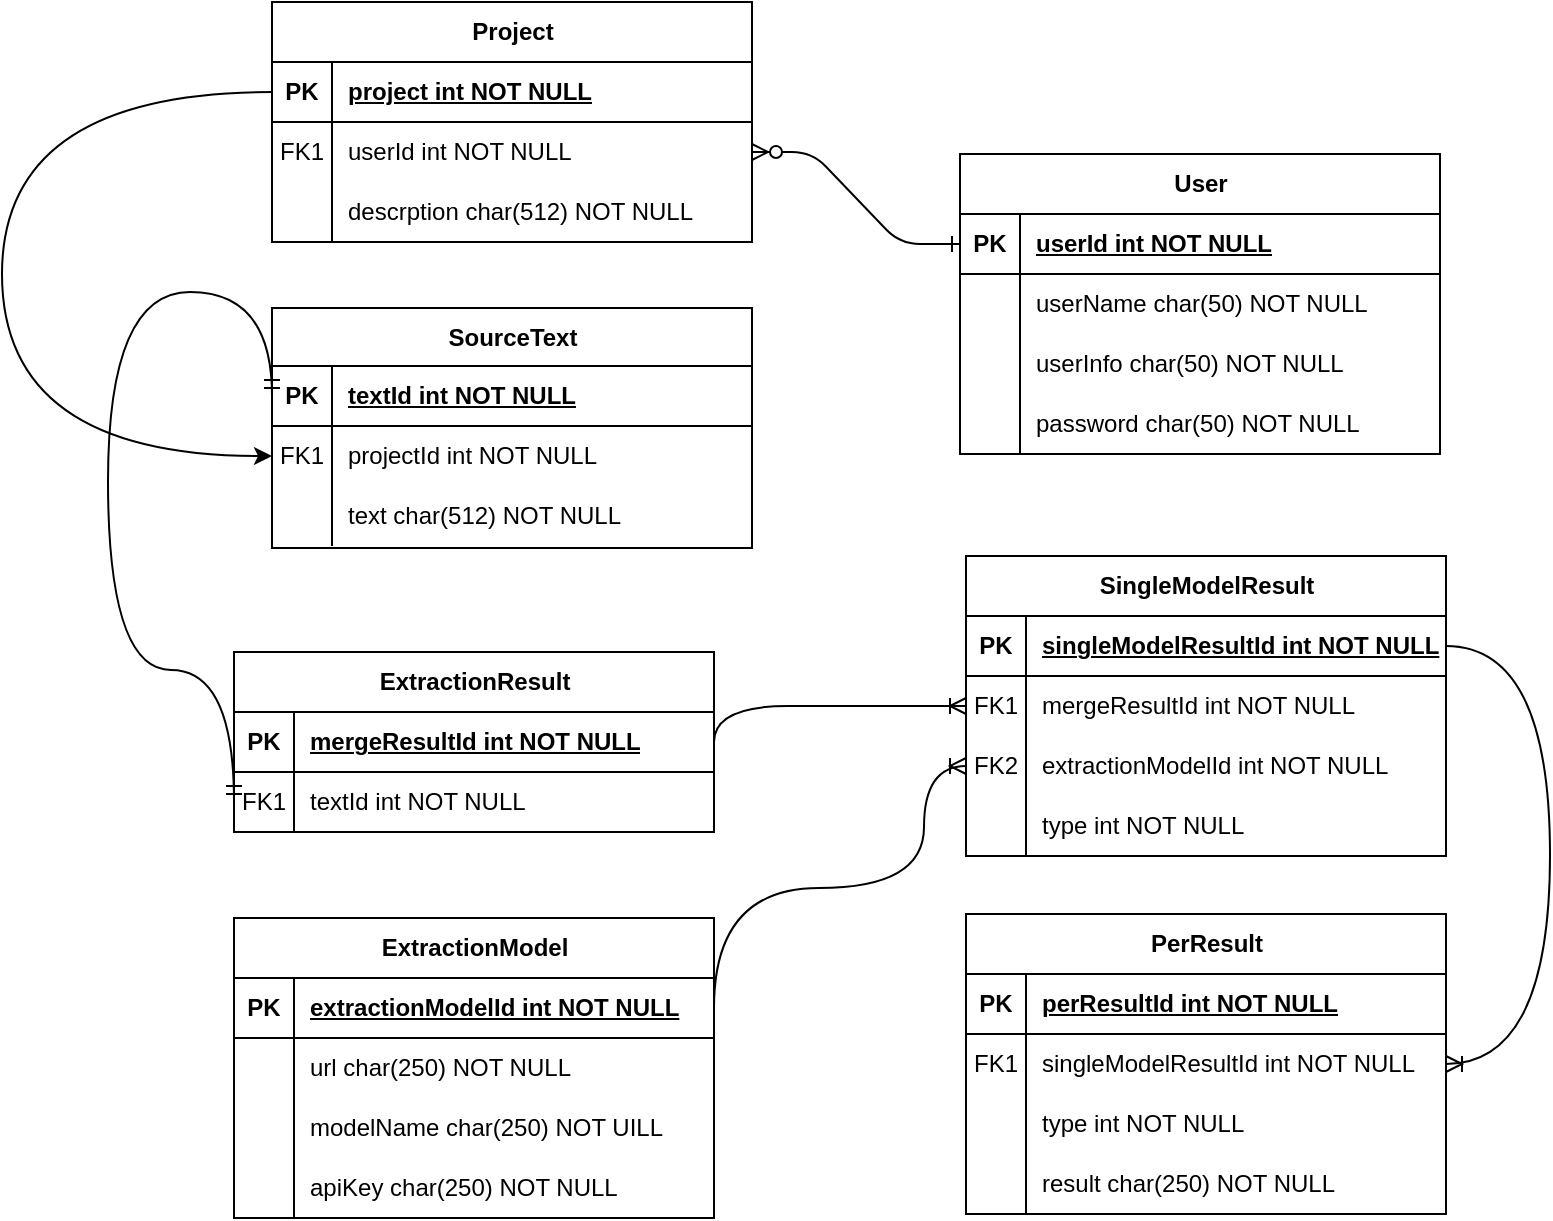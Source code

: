 <mxfile version="24.2.0" type="github">
  <diagram id="R2lEEEUBdFMjLlhIrx00" name="Page-1">
    <mxGraphModel dx="954" dy="240" grid="0" gridSize="10" guides="1" tooltips="1" connect="1" arrows="1" fold="1" page="0" pageScale="1" pageWidth="850" pageHeight="1100" math="0" shadow="0" extFonts="Permanent Marker^https://fonts.googleapis.com/css?family=Permanent+Marker">
      <root>
        <mxCell id="0" />
        <mxCell id="1" parent="0" />
        <mxCell id="FPrYflJ5EFvJqiZccxG8-12" value="User" style="shape=table;startSize=30;container=1;collapsible=1;childLayout=tableLayout;fixedRows=1;rowLines=0;fontStyle=1;align=center;resizeLast=1;html=1;" parent="1" vertex="1">
          <mxGeometry x="557" y="519" width="240" height="150" as="geometry">
            <mxRectangle x="260" y="420" width="70" height="30" as="alternateBounds" />
          </mxGeometry>
        </mxCell>
        <mxCell id="FPrYflJ5EFvJqiZccxG8-13" value="" style="shape=tableRow;horizontal=0;startSize=0;swimlaneHead=0;swimlaneBody=0;fillColor=none;collapsible=0;dropTarget=0;points=[[0,0.5],[1,0.5]];portConstraint=eastwest;top=0;left=0;right=0;bottom=1;" parent="FPrYflJ5EFvJqiZccxG8-12" vertex="1">
          <mxGeometry y="30" width="240" height="30" as="geometry" />
        </mxCell>
        <mxCell id="FPrYflJ5EFvJqiZccxG8-14" value="PK" style="shape=partialRectangle;connectable=0;fillColor=none;top=0;left=0;bottom=0;right=0;fontStyle=1;overflow=hidden;whiteSpace=wrap;html=1;" parent="FPrYflJ5EFvJqiZccxG8-13" vertex="1">
          <mxGeometry width="30" height="30" as="geometry">
            <mxRectangle width="30" height="30" as="alternateBounds" />
          </mxGeometry>
        </mxCell>
        <mxCell id="FPrYflJ5EFvJqiZccxG8-15" value="userId int NOT NULL" style="shape=partialRectangle;connectable=0;fillColor=none;top=0;left=0;bottom=0;right=0;align=left;spacingLeft=6;fontStyle=5;overflow=hidden;whiteSpace=wrap;html=1;" parent="FPrYflJ5EFvJqiZccxG8-13" vertex="1">
          <mxGeometry x="30" width="210" height="30" as="geometry">
            <mxRectangle width="210" height="30" as="alternateBounds" />
          </mxGeometry>
        </mxCell>
        <mxCell id="FPrYflJ5EFvJqiZccxG8-16" value="" style="shape=tableRow;horizontal=0;startSize=0;swimlaneHead=0;swimlaneBody=0;fillColor=none;collapsible=0;dropTarget=0;points=[[0,0.5],[1,0.5]];portConstraint=eastwest;top=0;left=0;right=0;bottom=0;" parent="FPrYflJ5EFvJqiZccxG8-12" vertex="1">
          <mxGeometry y="60" width="240" height="30" as="geometry" />
        </mxCell>
        <mxCell id="FPrYflJ5EFvJqiZccxG8-17" value="" style="shape=partialRectangle;connectable=0;fillColor=none;top=0;left=0;bottom=0;right=0;editable=1;overflow=hidden;whiteSpace=wrap;html=1;" parent="FPrYflJ5EFvJqiZccxG8-16" vertex="1">
          <mxGeometry width="30" height="30" as="geometry">
            <mxRectangle width="30" height="30" as="alternateBounds" />
          </mxGeometry>
        </mxCell>
        <mxCell id="FPrYflJ5EFvJqiZccxG8-18" value="userName char(50) NOT NULL" style="shape=partialRectangle;connectable=0;fillColor=none;top=0;left=0;bottom=0;right=0;align=left;spacingLeft=6;overflow=hidden;whiteSpace=wrap;html=1;" parent="FPrYflJ5EFvJqiZccxG8-16" vertex="1">
          <mxGeometry x="30" width="210" height="30" as="geometry">
            <mxRectangle width="210" height="30" as="alternateBounds" />
          </mxGeometry>
        </mxCell>
        <mxCell id="FPrYflJ5EFvJqiZccxG8-19" value="" style="shape=tableRow;horizontal=0;startSize=0;swimlaneHead=0;swimlaneBody=0;fillColor=none;collapsible=0;dropTarget=0;points=[[0,0.5],[1,0.5]];portConstraint=eastwest;top=0;left=0;right=0;bottom=0;" parent="FPrYflJ5EFvJqiZccxG8-12" vertex="1">
          <mxGeometry y="90" width="240" height="30" as="geometry" />
        </mxCell>
        <mxCell id="FPrYflJ5EFvJqiZccxG8-20" value="" style="shape=partialRectangle;connectable=0;fillColor=none;top=0;left=0;bottom=0;right=0;editable=1;overflow=hidden;whiteSpace=wrap;html=1;" parent="FPrYflJ5EFvJqiZccxG8-19" vertex="1">
          <mxGeometry width="30" height="30" as="geometry">
            <mxRectangle width="30" height="30" as="alternateBounds" />
          </mxGeometry>
        </mxCell>
        <mxCell id="FPrYflJ5EFvJqiZccxG8-21" value="userInfo char(50) NOT NULL" style="shape=partialRectangle;connectable=0;fillColor=none;top=0;left=0;bottom=0;right=0;align=left;spacingLeft=6;overflow=hidden;whiteSpace=wrap;html=1;" parent="FPrYflJ5EFvJqiZccxG8-19" vertex="1">
          <mxGeometry x="30" width="210" height="30" as="geometry">
            <mxRectangle width="210" height="30" as="alternateBounds" />
          </mxGeometry>
        </mxCell>
        <mxCell id="FPrYflJ5EFvJqiZccxG8-22" value="" style="shape=tableRow;horizontal=0;startSize=0;swimlaneHead=0;swimlaneBody=0;fillColor=none;collapsible=0;dropTarget=0;points=[[0,0.5],[1,0.5]];portConstraint=eastwest;top=0;left=0;right=0;bottom=0;" parent="FPrYflJ5EFvJqiZccxG8-12" vertex="1">
          <mxGeometry y="120" width="240" height="30" as="geometry" />
        </mxCell>
        <mxCell id="FPrYflJ5EFvJqiZccxG8-23" value="&lt;div&gt;&lt;br/&gt;&lt;/div&gt;" style="shape=partialRectangle;connectable=0;fillColor=none;top=0;left=0;bottom=0;right=0;editable=1;overflow=hidden;whiteSpace=wrap;html=1;" parent="FPrYflJ5EFvJqiZccxG8-22" vertex="1">
          <mxGeometry width="30" height="30" as="geometry">
            <mxRectangle width="30" height="30" as="alternateBounds" />
          </mxGeometry>
        </mxCell>
        <mxCell id="FPrYflJ5EFvJqiZccxG8-24" value="password char(50) NOT NULL" style="shape=partialRectangle;connectable=0;fillColor=none;top=0;left=0;bottom=0;right=0;align=left;spacingLeft=6;overflow=hidden;whiteSpace=wrap;html=1;" parent="FPrYflJ5EFvJqiZccxG8-22" vertex="1">
          <mxGeometry x="30" width="210" height="30" as="geometry">
            <mxRectangle width="210" height="30" as="alternateBounds" />
          </mxGeometry>
        </mxCell>
        <mxCell id="FPrYflJ5EFvJqiZccxG8-32" value="SourceText" style="shape=table;startSize=29;container=1;collapsible=1;childLayout=tableLayout;fixedRows=1;rowLines=0;fontStyle=1;align=center;resizeLast=1;html=1;" parent="1" vertex="1">
          <mxGeometry x="213" y="596" width="240" height="120" as="geometry">
            <mxRectangle x="260" y="420" width="70" height="30" as="alternateBounds" />
          </mxGeometry>
        </mxCell>
        <mxCell id="FPrYflJ5EFvJqiZccxG8-33" value="" style="shape=tableRow;horizontal=0;startSize=0;swimlaneHead=0;swimlaneBody=0;fillColor=none;collapsible=0;dropTarget=0;points=[[0,0.5],[1,0.5]];portConstraint=eastwest;top=0;left=0;right=0;bottom=1;" parent="FPrYflJ5EFvJqiZccxG8-32" vertex="1">
          <mxGeometry y="29" width="240" height="30" as="geometry" />
        </mxCell>
        <mxCell id="FPrYflJ5EFvJqiZccxG8-34" value="PK" style="shape=partialRectangle;connectable=0;fillColor=none;top=0;left=0;bottom=0;right=0;fontStyle=1;overflow=hidden;whiteSpace=wrap;html=1;" parent="FPrYflJ5EFvJqiZccxG8-33" vertex="1">
          <mxGeometry width="30" height="30" as="geometry">
            <mxRectangle width="30" height="30" as="alternateBounds" />
          </mxGeometry>
        </mxCell>
        <mxCell id="FPrYflJ5EFvJqiZccxG8-35" value="textId int NOT NULL" style="shape=partialRectangle;connectable=0;fillColor=none;top=0;left=0;bottom=0;right=0;align=left;spacingLeft=6;fontStyle=5;overflow=hidden;whiteSpace=wrap;html=1;" parent="FPrYflJ5EFvJqiZccxG8-33" vertex="1">
          <mxGeometry x="30" width="210" height="30" as="geometry">
            <mxRectangle width="210" height="30" as="alternateBounds" />
          </mxGeometry>
        </mxCell>
        <mxCell id="FPrYflJ5EFvJqiZccxG8-36" value="" style="shape=tableRow;horizontal=0;startSize=0;swimlaneHead=0;swimlaneBody=0;fillColor=none;collapsible=0;dropTarget=0;points=[[0,0.5],[1,0.5]];portConstraint=eastwest;top=0;left=0;right=0;bottom=0;" parent="FPrYflJ5EFvJqiZccxG8-32" vertex="1">
          <mxGeometry y="59" width="240" height="30" as="geometry" />
        </mxCell>
        <mxCell id="FPrYflJ5EFvJqiZccxG8-37" value="FK1" style="shape=partialRectangle;connectable=0;fillColor=none;top=0;left=0;bottom=0;right=0;editable=1;overflow=hidden;whiteSpace=wrap;html=1;" parent="FPrYflJ5EFvJqiZccxG8-36" vertex="1">
          <mxGeometry width="30" height="30" as="geometry">
            <mxRectangle width="30" height="30" as="alternateBounds" />
          </mxGeometry>
        </mxCell>
        <mxCell id="FPrYflJ5EFvJqiZccxG8-38" value="projectId int NOT NULL" style="shape=partialRectangle;connectable=0;fillColor=none;top=0;left=0;bottom=0;right=0;align=left;spacingLeft=6;overflow=hidden;whiteSpace=wrap;html=1;" parent="FPrYflJ5EFvJqiZccxG8-36" vertex="1">
          <mxGeometry x="30" width="210" height="30" as="geometry">
            <mxRectangle width="210" height="30" as="alternateBounds" />
          </mxGeometry>
        </mxCell>
        <mxCell id="FPrYflJ5EFvJqiZccxG8-39" value="" style="shape=tableRow;horizontal=0;startSize=0;swimlaneHead=0;swimlaneBody=0;fillColor=none;collapsible=0;dropTarget=0;points=[[0,0.5],[1,0.5]];portConstraint=eastwest;top=0;left=0;right=0;bottom=0;" parent="FPrYflJ5EFvJqiZccxG8-32" vertex="1">
          <mxGeometry y="89" width="240" height="30" as="geometry" />
        </mxCell>
        <mxCell id="FPrYflJ5EFvJqiZccxG8-40" value="" style="shape=partialRectangle;connectable=0;fillColor=none;top=0;left=0;bottom=0;right=0;editable=1;overflow=hidden;whiteSpace=wrap;html=1;" parent="FPrYflJ5EFvJqiZccxG8-39" vertex="1">
          <mxGeometry width="30" height="30" as="geometry">
            <mxRectangle width="30" height="30" as="alternateBounds" />
          </mxGeometry>
        </mxCell>
        <mxCell id="FPrYflJ5EFvJqiZccxG8-41" value="text char(512) NOT NULL" style="shape=partialRectangle;connectable=0;fillColor=none;top=0;left=0;bottom=0;right=0;align=left;spacingLeft=6;overflow=hidden;whiteSpace=wrap;html=1;" parent="FPrYflJ5EFvJqiZccxG8-39" vertex="1">
          <mxGeometry x="30" width="210" height="30" as="geometry">
            <mxRectangle width="210" height="30" as="alternateBounds" />
          </mxGeometry>
        </mxCell>
        <mxCell id="FPrYflJ5EFvJqiZccxG8-45" value="ExtractionResult" style="shape=table;startSize=30;container=1;collapsible=1;childLayout=tableLayout;fixedRows=1;rowLines=0;fontStyle=1;align=center;resizeLast=1;html=1;" parent="1" vertex="1">
          <mxGeometry x="194" y="768" width="240" height="90" as="geometry">
            <mxRectangle x="260" y="420" width="70" height="30" as="alternateBounds" />
          </mxGeometry>
        </mxCell>
        <mxCell id="FPrYflJ5EFvJqiZccxG8-46" value="" style="shape=tableRow;horizontal=0;startSize=0;swimlaneHead=0;swimlaneBody=0;fillColor=none;collapsible=0;dropTarget=0;points=[[0,0.5],[1,0.5]];portConstraint=eastwest;top=0;left=0;right=0;bottom=1;" parent="FPrYflJ5EFvJqiZccxG8-45" vertex="1">
          <mxGeometry y="30" width="240" height="30" as="geometry" />
        </mxCell>
        <mxCell id="FPrYflJ5EFvJqiZccxG8-47" value="PK" style="shape=partialRectangle;connectable=0;fillColor=none;top=0;left=0;bottom=0;right=0;fontStyle=1;overflow=hidden;whiteSpace=wrap;html=1;" parent="FPrYflJ5EFvJqiZccxG8-46" vertex="1">
          <mxGeometry width="30" height="30" as="geometry">
            <mxRectangle width="30" height="30" as="alternateBounds" />
          </mxGeometry>
        </mxCell>
        <mxCell id="FPrYflJ5EFvJqiZccxG8-48" value="mergeResultId int NOT NULL" style="shape=partialRectangle;connectable=0;fillColor=none;top=0;left=0;bottom=0;right=0;align=left;spacingLeft=6;fontStyle=5;overflow=hidden;whiteSpace=wrap;html=1;" parent="FPrYflJ5EFvJqiZccxG8-46" vertex="1">
          <mxGeometry x="30" width="210" height="30" as="geometry">
            <mxRectangle width="210" height="30" as="alternateBounds" />
          </mxGeometry>
        </mxCell>
        <mxCell id="FPrYflJ5EFvJqiZccxG8-49" value="" style="shape=tableRow;horizontal=0;startSize=0;swimlaneHead=0;swimlaneBody=0;fillColor=none;collapsible=0;dropTarget=0;points=[[0,0.5],[1,0.5]];portConstraint=eastwest;top=0;left=0;right=0;bottom=0;" parent="FPrYflJ5EFvJqiZccxG8-45" vertex="1">
          <mxGeometry y="60" width="240" height="30" as="geometry" />
        </mxCell>
        <mxCell id="FPrYflJ5EFvJqiZccxG8-50" value="FK1" style="shape=partialRectangle;connectable=0;fillColor=none;top=0;left=0;bottom=0;right=0;editable=1;overflow=hidden;whiteSpace=wrap;html=1;" parent="FPrYflJ5EFvJqiZccxG8-49" vertex="1">
          <mxGeometry width="30" height="30" as="geometry">
            <mxRectangle width="30" height="30" as="alternateBounds" />
          </mxGeometry>
        </mxCell>
        <mxCell id="FPrYflJ5EFvJqiZccxG8-51" value="textId int NOT NULL" style="shape=partialRectangle;connectable=0;fillColor=none;top=0;left=0;bottom=0;right=0;align=left;spacingLeft=6;overflow=hidden;whiteSpace=wrap;html=1;" parent="FPrYflJ5EFvJqiZccxG8-49" vertex="1">
          <mxGeometry x="30" width="210" height="30" as="geometry">
            <mxRectangle width="210" height="30" as="alternateBounds" />
          </mxGeometry>
        </mxCell>
        <mxCell id="FPrYflJ5EFvJqiZccxG8-55" value="SingleModelResult" style="shape=table;startSize=30;container=1;collapsible=1;childLayout=tableLayout;fixedRows=1;rowLines=0;fontStyle=1;align=center;resizeLast=1;html=1;" parent="1" vertex="1">
          <mxGeometry x="560" y="720" width="240" height="150" as="geometry">
            <mxRectangle x="260" y="420" width="70" height="30" as="alternateBounds" />
          </mxGeometry>
        </mxCell>
        <mxCell id="FPrYflJ5EFvJqiZccxG8-56" value="" style="shape=tableRow;horizontal=0;startSize=0;swimlaneHead=0;swimlaneBody=0;fillColor=none;collapsible=0;dropTarget=0;points=[[0,0.5],[1,0.5]];portConstraint=eastwest;top=0;left=0;right=0;bottom=1;" parent="FPrYflJ5EFvJqiZccxG8-55" vertex="1">
          <mxGeometry y="30" width="240" height="30" as="geometry" />
        </mxCell>
        <mxCell id="FPrYflJ5EFvJqiZccxG8-57" value="PK" style="shape=partialRectangle;connectable=0;fillColor=none;top=0;left=0;bottom=0;right=0;fontStyle=1;overflow=hidden;whiteSpace=wrap;html=1;" parent="FPrYflJ5EFvJqiZccxG8-56" vertex="1">
          <mxGeometry width="30" height="30" as="geometry">
            <mxRectangle width="30" height="30" as="alternateBounds" />
          </mxGeometry>
        </mxCell>
        <mxCell id="FPrYflJ5EFvJqiZccxG8-58" value="singleModelResultId int NOT NULL" style="shape=partialRectangle;connectable=0;fillColor=none;top=0;left=0;bottom=0;right=0;align=left;spacingLeft=6;fontStyle=5;overflow=hidden;whiteSpace=wrap;html=1;" parent="FPrYflJ5EFvJqiZccxG8-56" vertex="1">
          <mxGeometry x="30" width="210" height="30" as="geometry">
            <mxRectangle width="210" height="30" as="alternateBounds" />
          </mxGeometry>
        </mxCell>
        <mxCell id="FPrYflJ5EFvJqiZccxG8-59" value="" style="shape=tableRow;horizontal=0;startSize=0;swimlaneHead=0;swimlaneBody=0;fillColor=none;collapsible=0;dropTarget=0;points=[[0,0.5],[1,0.5]];portConstraint=eastwest;top=0;left=0;right=0;bottom=0;" parent="FPrYflJ5EFvJqiZccxG8-55" vertex="1">
          <mxGeometry y="60" width="240" height="30" as="geometry" />
        </mxCell>
        <mxCell id="FPrYflJ5EFvJqiZccxG8-60" value="FK1" style="shape=partialRectangle;connectable=0;fillColor=none;top=0;left=0;bottom=0;right=0;editable=1;overflow=hidden;whiteSpace=wrap;html=1;" parent="FPrYflJ5EFvJqiZccxG8-59" vertex="1">
          <mxGeometry width="30" height="30" as="geometry">
            <mxRectangle width="30" height="30" as="alternateBounds" />
          </mxGeometry>
        </mxCell>
        <mxCell id="FPrYflJ5EFvJqiZccxG8-61" value="mergeResultId int NOT NULL" style="shape=partialRectangle;connectable=0;fillColor=none;top=0;left=0;bottom=0;right=0;align=left;spacingLeft=6;overflow=hidden;whiteSpace=wrap;html=1;" parent="FPrYflJ5EFvJqiZccxG8-59" vertex="1">
          <mxGeometry x="30" width="210" height="30" as="geometry">
            <mxRectangle width="210" height="30" as="alternateBounds" />
          </mxGeometry>
        </mxCell>
        <mxCell id="FPrYflJ5EFvJqiZccxG8-94" style="shape=tableRow;horizontal=0;startSize=0;swimlaneHead=0;swimlaneBody=0;fillColor=none;collapsible=0;dropTarget=0;points=[[0,0.5],[1,0.5]];portConstraint=eastwest;top=0;left=0;right=0;bottom=0;" parent="FPrYflJ5EFvJqiZccxG8-55" vertex="1">
          <mxGeometry y="90" width="240" height="30" as="geometry" />
        </mxCell>
        <mxCell id="FPrYflJ5EFvJqiZccxG8-95" value="FK2" style="shape=partialRectangle;connectable=0;fillColor=none;top=0;left=0;bottom=0;right=0;editable=1;overflow=hidden;whiteSpace=wrap;html=1;" parent="FPrYflJ5EFvJqiZccxG8-94" vertex="1">
          <mxGeometry width="30" height="30" as="geometry">
            <mxRectangle width="30" height="30" as="alternateBounds" />
          </mxGeometry>
        </mxCell>
        <mxCell id="FPrYflJ5EFvJqiZccxG8-96" value="extractionModelId int NOT NULL" style="shape=partialRectangle;connectable=0;fillColor=none;top=0;left=0;bottom=0;right=0;align=left;spacingLeft=6;overflow=hidden;whiteSpace=wrap;html=1;" parent="FPrYflJ5EFvJqiZccxG8-94" vertex="1">
          <mxGeometry x="30" width="210" height="30" as="geometry">
            <mxRectangle width="210" height="30" as="alternateBounds" />
          </mxGeometry>
        </mxCell>
        <mxCell id="FPrYflJ5EFvJqiZccxG8-91" style="shape=tableRow;horizontal=0;startSize=0;swimlaneHead=0;swimlaneBody=0;fillColor=none;collapsible=0;dropTarget=0;points=[[0,0.5],[1,0.5]];portConstraint=eastwest;top=0;left=0;right=0;bottom=0;" parent="FPrYflJ5EFvJqiZccxG8-55" vertex="1">
          <mxGeometry y="120" width="240" height="30" as="geometry" />
        </mxCell>
        <mxCell id="FPrYflJ5EFvJqiZccxG8-92" style="shape=partialRectangle;connectable=0;fillColor=none;top=0;left=0;bottom=0;right=0;editable=1;overflow=hidden;whiteSpace=wrap;html=1;" parent="FPrYflJ5EFvJqiZccxG8-91" vertex="1">
          <mxGeometry width="30" height="30" as="geometry">
            <mxRectangle width="30" height="30" as="alternateBounds" />
          </mxGeometry>
        </mxCell>
        <mxCell id="FPrYflJ5EFvJqiZccxG8-93" value="type int NOT NULL" style="shape=partialRectangle;connectable=0;fillColor=none;top=0;left=0;bottom=0;right=0;align=left;spacingLeft=6;overflow=hidden;whiteSpace=wrap;html=1;" parent="FPrYflJ5EFvJqiZccxG8-91" vertex="1">
          <mxGeometry x="30" width="210" height="30" as="geometry">
            <mxRectangle width="210" height="30" as="alternateBounds" />
          </mxGeometry>
        </mxCell>
        <mxCell id="FPrYflJ5EFvJqiZccxG8-65" value="PerResult" style="shape=table;startSize=30;container=1;collapsible=1;childLayout=tableLayout;fixedRows=1;rowLines=0;fontStyle=1;align=center;resizeLast=1;html=1;" parent="1" vertex="1">
          <mxGeometry x="560" y="899" width="240" height="150" as="geometry">
            <mxRectangle x="260" y="420" width="70" height="30" as="alternateBounds" />
          </mxGeometry>
        </mxCell>
        <mxCell id="FPrYflJ5EFvJqiZccxG8-66" value="" style="shape=tableRow;horizontal=0;startSize=0;swimlaneHead=0;swimlaneBody=0;fillColor=none;collapsible=0;dropTarget=0;points=[[0,0.5],[1,0.5]];portConstraint=eastwest;top=0;left=0;right=0;bottom=1;" parent="FPrYflJ5EFvJqiZccxG8-65" vertex="1">
          <mxGeometry y="30" width="240" height="30" as="geometry" />
        </mxCell>
        <mxCell id="FPrYflJ5EFvJqiZccxG8-67" value="PK" style="shape=partialRectangle;connectable=0;fillColor=none;top=0;left=0;bottom=0;right=0;fontStyle=1;overflow=hidden;whiteSpace=wrap;html=1;" parent="FPrYflJ5EFvJqiZccxG8-66" vertex="1">
          <mxGeometry width="30" height="30" as="geometry">
            <mxRectangle width="30" height="30" as="alternateBounds" />
          </mxGeometry>
        </mxCell>
        <mxCell id="FPrYflJ5EFvJqiZccxG8-68" value="perResultId int NOT NULL" style="shape=partialRectangle;connectable=0;fillColor=none;top=0;left=0;bottom=0;right=0;align=left;spacingLeft=6;fontStyle=5;overflow=hidden;whiteSpace=wrap;html=1;" parent="FPrYflJ5EFvJqiZccxG8-66" vertex="1">
          <mxGeometry x="30" width="210" height="30" as="geometry">
            <mxRectangle width="210" height="30" as="alternateBounds" />
          </mxGeometry>
        </mxCell>
        <mxCell id="FPrYflJ5EFvJqiZccxG8-69" value="" style="shape=tableRow;horizontal=0;startSize=0;swimlaneHead=0;swimlaneBody=0;fillColor=none;collapsible=0;dropTarget=0;points=[[0,0.5],[1,0.5]];portConstraint=eastwest;top=0;left=0;right=0;bottom=0;" parent="FPrYflJ5EFvJqiZccxG8-65" vertex="1">
          <mxGeometry y="60" width="240" height="30" as="geometry" />
        </mxCell>
        <mxCell id="FPrYflJ5EFvJqiZccxG8-70" value="FK1" style="shape=partialRectangle;connectable=0;fillColor=none;top=0;left=0;bottom=0;right=0;editable=1;overflow=hidden;whiteSpace=wrap;html=1;" parent="FPrYflJ5EFvJqiZccxG8-69" vertex="1">
          <mxGeometry width="30" height="30" as="geometry">
            <mxRectangle width="30" height="30" as="alternateBounds" />
          </mxGeometry>
        </mxCell>
        <mxCell id="FPrYflJ5EFvJqiZccxG8-71" value="singleModelResultId int NOT NULL" style="shape=partialRectangle;connectable=0;fillColor=none;top=0;left=0;bottom=0;right=0;align=left;spacingLeft=6;overflow=hidden;whiteSpace=wrap;html=1;" parent="FPrYflJ5EFvJqiZccxG8-69" vertex="1">
          <mxGeometry x="30" width="210" height="30" as="geometry">
            <mxRectangle width="210" height="30" as="alternateBounds" />
          </mxGeometry>
        </mxCell>
        <mxCell id="FPrYflJ5EFvJqiZccxG8-72" value="" style="shape=tableRow;horizontal=0;startSize=0;swimlaneHead=0;swimlaneBody=0;fillColor=none;collapsible=0;dropTarget=0;points=[[0,0.5],[1,0.5]];portConstraint=eastwest;top=0;left=0;right=0;bottom=0;" parent="FPrYflJ5EFvJqiZccxG8-65" vertex="1">
          <mxGeometry y="90" width="240" height="30" as="geometry" />
        </mxCell>
        <mxCell id="FPrYflJ5EFvJqiZccxG8-73" value="" style="shape=partialRectangle;connectable=0;fillColor=none;top=0;left=0;bottom=0;right=0;editable=1;overflow=hidden;whiteSpace=wrap;html=1;" parent="FPrYflJ5EFvJqiZccxG8-72" vertex="1">
          <mxGeometry width="30" height="30" as="geometry">
            <mxRectangle width="30" height="30" as="alternateBounds" />
          </mxGeometry>
        </mxCell>
        <mxCell id="FPrYflJ5EFvJqiZccxG8-74" value="type int NOT NULL" style="shape=partialRectangle;connectable=0;fillColor=none;top=0;left=0;bottom=0;right=0;align=left;spacingLeft=6;overflow=hidden;whiteSpace=wrap;html=1;" parent="FPrYflJ5EFvJqiZccxG8-72" vertex="1">
          <mxGeometry x="30" width="210" height="30" as="geometry">
            <mxRectangle width="210" height="30" as="alternateBounds" />
          </mxGeometry>
        </mxCell>
        <mxCell id="FPrYflJ5EFvJqiZccxG8-97" style="shape=tableRow;horizontal=0;startSize=0;swimlaneHead=0;swimlaneBody=0;fillColor=none;collapsible=0;dropTarget=0;points=[[0,0.5],[1,0.5]];portConstraint=eastwest;top=0;left=0;right=0;bottom=0;" parent="FPrYflJ5EFvJqiZccxG8-65" vertex="1">
          <mxGeometry y="120" width="240" height="30" as="geometry" />
        </mxCell>
        <mxCell id="FPrYflJ5EFvJqiZccxG8-98" style="shape=partialRectangle;connectable=0;fillColor=none;top=0;left=0;bottom=0;right=0;editable=1;overflow=hidden;whiteSpace=wrap;html=1;" parent="FPrYflJ5EFvJqiZccxG8-97" vertex="1">
          <mxGeometry width="30" height="30" as="geometry">
            <mxRectangle width="30" height="30" as="alternateBounds" />
          </mxGeometry>
        </mxCell>
        <mxCell id="FPrYflJ5EFvJqiZccxG8-99" value="result char(250) NOT NULL" style="shape=partialRectangle;connectable=0;fillColor=none;top=0;left=0;bottom=0;right=0;align=left;spacingLeft=6;overflow=hidden;whiteSpace=wrap;html=1;" parent="FPrYflJ5EFvJqiZccxG8-97" vertex="1">
          <mxGeometry x="30" width="210" height="30" as="geometry">
            <mxRectangle width="210" height="30" as="alternateBounds" />
          </mxGeometry>
        </mxCell>
        <mxCell id="FPrYflJ5EFvJqiZccxG8-78" value="ExtractionModel" style="shape=table;startSize=30;container=1;collapsible=1;childLayout=tableLayout;fixedRows=1;rowLines=0;fontStyle=1;align=center;resizeLast=1;html=1;" parent="1" vertex="1">
          <mxGeometry x="194" y="901" width="240" height="150" as="geometry">
            <mxRectangle x="260" y="420" width="70" height="30" as="alternateBounds" />
          </mxGeometry>
        </mxCell>
        <mxCell id="FPrYflJ5EFvJqiZccxG8-79" value="" style="shape=tableRow;horizontal=0;startSize=0;swimlaneHead=0;swimlaneBody=0;fillColor=none;collapsible=0;dropTarget=0;points=[[0,0.5],[1,0.5]];portConstraint=eastwest;top=0;left=0;right=0;bottom=1;" parent="FPrYflJ5EFvJqiZccxG8-78" vertex="1">
          <mxGeometry y="30" width="240" height="30" as="geometry" />
        </mxCell>
        <mxCell id="FPrYflJ5EFvJqiZccxG8-80" value="PK" style="shape=partialRectangle;connectable=0;fillColor=none;top=0;left=0;bottom=0;right=0;fontStyle=1;overflow=hidden;whiteSpace=wrap;html=1;" parent="FPrYflJ5EFvJqiZccxG8-79" vertex="1">
          <mxGeometry width="30" height="30" as="geometry">
            <mxRectangle width="30" height="30" as="alternateBounds" />
          </mxGeometry>
        </mxCell>
        <mxCell id="FPrYflJ5EFvJqiZccxG8-81" value="extractionModelId int NOT NULL" style="shape=partialRectangle;connectable=0;fillColor=none;top=0;left=0;bottom=0;right=0;align=left;spacingLeft=6;fontStyle=5;overflow=hidden;whiteSpace=wrap;html=1;" parent="FPrYflJ5EFvJqiZccxG8-79" vertex="1">
          <mxGeometry x="30" width="210" height="30" as="geometry">
            <mxRectangle width="210" height="30" as="alternateBounds" />
          </mxGeometry>
        </mxCell>
        <mxCell id="FPrYflJ5EFvJqiZccxG8-82" value="" style="shape=tableRow;horizontal=0;startSize=0;swimlaneHead=0;swimlaneBody=0;fillColor=none;collapsible=0;dropTarget=0;points=[[0,0.5],[1,0.5]];portConstraint=eastwest;top=0;left=0;right=0;bottom=0;" parent="FPrYflJ5EFvJqiZccxG8-78" vertex="1">
          <mxGeometry y="60" width="240" height="30" as="geometry" />
        </mxCell>
        <mxCell id="FPrYflJ5EFvJqiZccxG8-83" value="" style="shape=partialRectangle;connectable=0;fillColor=none;top=0;left=0;bottom=0;right=0;editable=1;overflow=hidden;whiteSpace=wrap;html=1;" parent="FPrYflJ5EFvJqiZccxG8-82" vertex="1">
          <mxGeometry width="30" height="30" as="geometry">
            <mxRectangle width="30" height="30" as="alternateBounds" />
          </mxGeometry>
        </mxCell>
        <mxCell id="FPrYflJ5EFvJqiZccxG8-84" value="url char(250) NOT NULL" style="shape=partialRectangle;connectable=0;fillColor=none;top=0;left=0;bottom=0;right=0;align=left;spacingLeft=6;overflow=hidden;whiteSpace=wrap;html=1;" parent="FPrYflJ5EFvJqiZccxG8-82" vertex="1">
          <mxGeometry x="30" width="210" height="30" as="geometry">
            <mxRectangle width="210" height="30" as="alternateBounds" />
          </mxGeometry>
        </mxCell>
        <mxCell id="FPrYflJ5EFvJqiZccxG8-85" value="" style="shape=tableRow;horizontal=0;startSize=0;swimlaneHead=0;swimlaneBody=0;fillColor=none;collapsible=0;dropTarget=0;points=[[0,0.5],[1,0.5]];portConstraint=eastwest;top=0;left=0;right=0;bottom=0;" parent="FPrYflJ5EFvJqiZccxG8-78" vertex="1">
          <mxGeometry y="90" width="240" height="30" as="geometry" />
        </mxCell>
        <mxCell id="FPrYflJ5EFvJqiZccxG8-86" value="" style="shape=partialRectangle;connectable=0;fillColor=none;top=0;left=0;bottom=0;right=0;editable=1;overflow=hidden;whiteSpace=wrap;html=1;" parent="FPrYflJ5EFvJqiZccxG8-85" vertex="1">
          <mxGeometry width="30" height="30" as="geometry">
            <mxRectangle width="30" height="30" as="alternateBounds" />
          </mxGeometry>
        </mxCell>
        <mxCell id="FPrYflJ5EFvJqiZccxG8-87" value="modelName char(250) NOT UILL" style="shape=partialRectangle;connectable=0;fillColor=none;top=0;left=0;bottom=0;right=0;align=left;spacingLeft=6;overflow=hidden;whiteSpace=wrap;html=1;" parent="FPrYflJ5EFvJqiZccxG8-85" vertex="1">
          <mxGeometry x="30" width="210" height="30" as="geometry">
            <mxRectangle width="210" height="30" as="alternateBounds" />
          </mxGeometry>
        </mxCell>
        <mxCell id="FPrYflJ5EFvJqiZccxG8-88" style="shape=tableRow;horizontal=0;startSize=0;swimlaneHead=0;swimlaneBody=0;fillColor=none;collapsible=0;dropTarget=0;points=[[0,0.5],[1,0.5]];portConstraint=eastwest;top=0;left=0;right=0;bottom=0;" parent="FPrYflJ5EFvJqiZccxG8-78" vertex="1">
          <mxGeometry y="120" width="240" height="30" as="geometry" />
        </mxCell>
        <mxCell id="FPrYflJ5EFvJqiZccxG8-89" style="shape=partialRectangle;connectable=0;fillColor=none;top=0;left=0;bottom=0;right=0;editable=1;overflow=hidden;whiteSpace=wrap;html=1;" parent="FPrYflJ5EFvJqiZccxG8-88" vertex="1">
          <mxGeometry width="30" height="30" as="geometry">
            <mxRectangle width="30" height="30" as="alternateBounds" />
          </mxGeometry>
        </mxCell>
        <mxCell id="FPrYflJ5EFvJqiZccxG8-90" value="apiKey char(250) NOT NULL" style="shape=partialRectangle;connectable=0;fillColor=none;top=0;left=0;bottom=0;right=0;align=left;spacingLeft=6;overflow=hidden;whiteSpace=wrap;html=1;" parent="FPrYflJ5EFvJqiZccxG8-88" vertex="1">
          <mxGeometry x="30" width="210" height="30" as="geometry">
            <mxRectangle width="210" height="30" as="alternateBounds" />
          </mxGeometry>
        </mxCell>
        <mxCell id="FPrYflJ5EFvJqiZccxG8-107" value="" style="edgeStyle=orthogonalEdgeStyle;fontSize=12;html=1;endArrow=ERmandOne;startArrow=ERmandOne;rounded=0;exitX=0;exitY=0.5;exitDx=0;exitDy=0;entryX=0;entryY=0.5;entryDx=0;entryDy=0;curved=1;" parent="1" source="FPrYflJ5EFvJqiZccxG8-49" target="FPrYflJ5EFvJqiZccxG8-33" edge="1">
          <mxGeometry width="100" height="100" relative="1" as="geometry">
            <mxPoint x="36" y="726" as="sourcePoint" />
            <mxPoint x="136" y="626" as="targetPoint" />
            <Array as="points">
              <mxPoint x="131" y="777" />
              <mxPoint x="131" y="588" />
            </Array>
          </mxGeometry>
        </mxCell>
        <mxCell id="FPrYflJ5EFvJqiZccxG8-109" value="" style="edgeStyle=entityRelationEdgeStyle;endArrow=ERzeroToMany;startArrow=ERone;endFill=1;startFill=0;exitX=0;exitY=0.5;exitDx=0;exitDy=0;entryX=1;entryY=0.5;entryDx=0;entryDy=0;" parent="1" source="FPrYflJ5EFvJqiZccxG8-13" target="pYw79JVH9vkWgMCHZ6OO-5" edge="1">
          <mxGeometry width="100" height="100" relative="1" as="geometry">
            <mxPoint x="477" y="468" as="sourcePoint" />
            <mxPoint x="632" y="464" as="targetPoint" />
            <Array as="points">
              <mxPoint x="634" y="688" />
              <mxPoint x="530" y="316" />
              <mxPoint x="563" y="507" />
              <mxPoint x="568" y="434" />
            </Array>
          </mxGeometry>
        </mxCell>
        <mxCell id="FPrYflJ5EFvJqiZccxG8-110" value="" style="edgeStyle=orthogonalEdgeStyle;fontSize=12;html=1;endArrow=ERoneToMany;rounded=0;curved=1;entryX=1;entryY=0.5;entryDx=0;entryDy=0;exitX=1;exitY=0.5;exitDx=0;exitDy=0;" parent="1" source="FPrYflJ5EFvJqiZccxG8-56" target="FPrYflJ5EFvJqiZccxG8-69" edge="1">
          <mxGeometry width="100" height="100" relative="1" as="geometry">
            <mxPoint x="745" y="1115" as="sourcePoint" />
            <mxPoint x="845" y="1015" as="targetPoint" />
            <Array as="points">
              <mxPoint x="852" y="765" />
              <mxPoint x="852" y="974" />
            </Array>
          </mxGeometry>
        </mxCell>
        <mxCell id="FPrYflJ5EFvJqiZccxG8-111" value="" style="edgeStyle=orthogonalEdgeStyle;fontSize=12;html=1;endArrow=ERoneToMany;rounded=0;curved=1;entryX=0;entryY=0.5;entryDx=0;entryDy=0;exitX=1;exitY=0.5;exitDx=0;exitDy=0;" parent="1" source="FPrYflJ5EFvJqiZccxG8-46" target="FPrYflJ5EFvJqiZccxG8-59" edge="1">
          <mxGeometry width="100" height="100" relative="1" as="geometry">
            <mxPoint x="456" y="927" as="sourcePoint" />
            <mxPoint x="456" y="1136" as="targetPoint" />
            <Array as="points">
              <mxPoint x="434" y="795" />
              <mxPoint x="508" y="795" />
              <mxPoint x="508" y="795" />
            </Array>
          </mxGeometry>
        </mxCell>
        <mxCell id="FPrYflJ5EFvJqiZccxG8-112" value="" style="edgeStyle=orthogonalEdgeStyle;fontSize=12;html=1;endArrow=ERoneToMany;rounded=0;curved=1;entryX=0;entryY=0.5;entryDx=0;entryDy=0;exitX=1;exitY=0.5;exitDx=0;exitDy=0;" parent="1" source="FPrYflJ5EFvJqiZccxG8-79" target="FPrYflJ5EFvJqiZccxG8-94" edge="1">
          <mxGeometry width="100" height="100" relative="1" as="geometry">
            <mxPoint x="458" y="975" as="sourcePoint" />
            <mxPoint x="458" y="1184" as="targetPoint" />
            <Array as="points">
              <mxPoint x="434" y="886" />
              <mxPoint x="539" y="886" />
              <mxPoint x="539" y="825" />
            </Array>
          </mxGeometry>
        </mxCell>
        <mxCell id="pYw79JVH9vkWgMCHZ6OO-1" value="Project" style="shape=table;startSize=30;container=1;collapsible=1;childLayout=tableLayout;fixedRows=1;rowLines=0;fontStyle=1;align=center;resizeLast=1;html=1;" vertex="1" parent="1">
          <mxGeometry x="213" y="443" width="240" height="120" as="geometry">
            <mxRectangle x="260" y="420" width="70" height="30" as="alternateBounds" />
          </mxGeometry>
        </mxCell>
        <mxCell id="pYw79JVH9vkWgMCHZ6OO-2" value="" style="shape=tableRow;horizontal=0;startSize=0;swimlaneHead=0;swimlaneBody=0;fillColor=none;collapsible=0;dropTarget=0;points=[[0,0.5],[1,0.5]];portConstraint=eastwest;top=0;left=0;right=0;bottom=1;" vertex="1" parent="pYw79JVH9vkWgMCHZ6OO-1">
          <mxGeometry y="30" width="240" height="30" as="geometry" />
        </mxCell>
        <mxCell id="pYw79JVH9vkWgMCHZ6OO-3" value="PK" style="shape=partialRectangle;connectable=0;fillColor=none;top=0;left=0;bottom=0;right=0;fontStyle=1;overflow=hidden;whiteSpace=wrap;html=1;" vertex="1" parent="pYw79JVH9vkWgMCHZ6OO-2">
          <mxGeometry width="30" height="30" as="geometry">
            <mxRectangle width="30" height="30" as="alternateBounds" />
          </mxGeometry>
        </mxCell>
        <mxCell id="pYw79JVH9vkWgMCHZ6OO-4" value="project int NOT NULL" style="shape=partialRectangle;connectable=0;fillColor=none;top=0;left=0;bottom=0;right=0;align=left;spacingLeft=6;fontStyle=5;overflow=hidden;whiteSpace=wrap;html=1;" vertex="1" parent="pYw79JVH9vkWgMCHZ6OO-2">
          <mxGeometry x="30" width="210" height="30" as="geometry">
            <mxRectangle width="210" height="30" as="alternateBounds" />
          </mxGeometry>
        </mxCell>
        <mxCell id="pYw79JVH9vkWgMCHZ6OO-5" value="" style="shape=tableRow;horizontal=0;startSize=0;swimlaneHead=0;swimlaneBody=0;fillColor=none;collapsible=0;dropTarget=0;points=[[0,0.5],[1,0.5]];portConstraint=eastwest;top=0;left=0;right=0;bottom=0;" vertex="1" parent="pYw79JVH9vkWgMCHZ6OO-1">
          <mxGeometry y="60" width="240" height="30" as="geometry" />
        </mxCell>
        <mxCell id="pYw79JVH9vkWgMCHZ6OO-6" value="FK1" style="shape=partialRectangle;connectable=0;fillColor=none;top=0;left=0;bottom=0;right=0;editable=1;overflow=hidden;whiteSpace=wrap;html=1;" vertex="1" parent="pYw79JVH9vkWgMCHZ6OO-5">
          <mxGeometry width="30" height="30" as="geometry">
            <mxRectangle width="30" height="30" as="alternateBounds" />
          </mxGeometry>
        </mxCell>
        <mxCell id="pYw79JVH9vkWgMCHZ6OO-7" value="userId int NOT NULL" style="shape=partialRectangle;connectable=0;fillColor=none;top=0;left=0;bottom=0;right=0;align=left;spacingLeft=6;overflow=hidden;whiteSpace=wrap;html=1;" vertex="1" parent="pYw79JVH9vkWgMCHZ6OO-5">
          <mxGeometry x="30" width="210" height="30" as="geometry">
            <mxRectangle width="210" height="30" as="alternateBounds" />
          </mxGeometry>
        </mxCell>
        <mxCell id="pYw79JVH9vkWgMCHZ6OO-8" value="" style="shape=tableRow;horizontal=0;startSize=0;swimlaneHead=0;swimlaneBody=0;fillColor=none;collapsible=0;dropTarget=0;points=[[0,0.5],[1,0.5]];portConstraint=eastwest;top=0;left=0;right=0;bottom=0;" vertex="1" parent="pYw79JVH9vkWgMCHZ6OO-1">
          <mxGeometry y="90" width="240" height="30" as="geometry" />
        </mxCell>
        <mxCell id="pYw79JVH9vkWgMCHZ6OO-9" value="" style="shape=partialRectangle;connectable=0;fillColor=none;top=0;left=0;bottom=0;right=0;editable=1;overflow=hidden;whiteSpace=wrap;html=1;" vertex="1" parent="pYw79JVH9vkWgMCHZ6OO-8">
          <mxGeometry width="30" height="30" as="geometry">
            <mxRectangle width="30" height="30" as="alternateBounds" />
          </mxGeometry>
        </mxCell>
        <mxCell id="pYw79JVH9vkWgMCHZ6OO-10" value="descrption char(512) NOT NULL" style="shape=partialRectangle;connectable=0;fillColor=none;top=0;left=0;bottom=0;right=0;align=left;spacingLeft=6;overflow=hidden;whiteSpace=wrap;html=1;" vertex="1" parent="pYw79JVH9vkWgMCHZ6OO-8">
          <mxGeometry x="30" width="210" height="30" as="geometry">
            <mxRectangle width="210" height="30" as="alternateBounds" />
          </mxGeometry>
        </mxCell>
        <mxCell id="pYw79JVH9vkWgMCHZ6OO-13" style="edgeStyle=orthogonalEdgeStyle;rounded=0;orthogonalLoop=1;jettySize=auto;html=1;exitX=0;exitY=0.5;exitDx=0;exitDy=0;entryX=0;entryY=0.5;entryDx=0;entryDy=0;curved=1;" edge="1" parent="1" source="pYw79JVH9vkWgMCHZ6OO-2" target="FPrYflJ5EFvJqiZccxG8-36">
          <mxGeometry relative="1" as="geometry">
            <Array as="points">
              <mxPoint x="78" y="488" />
              <mxPoint x="78" y="670" />
            </Array>
          </mxGeometry>
        </mxCell>
      </root>
    </mxGraphModel>
  </diagram>
</mxfile>
